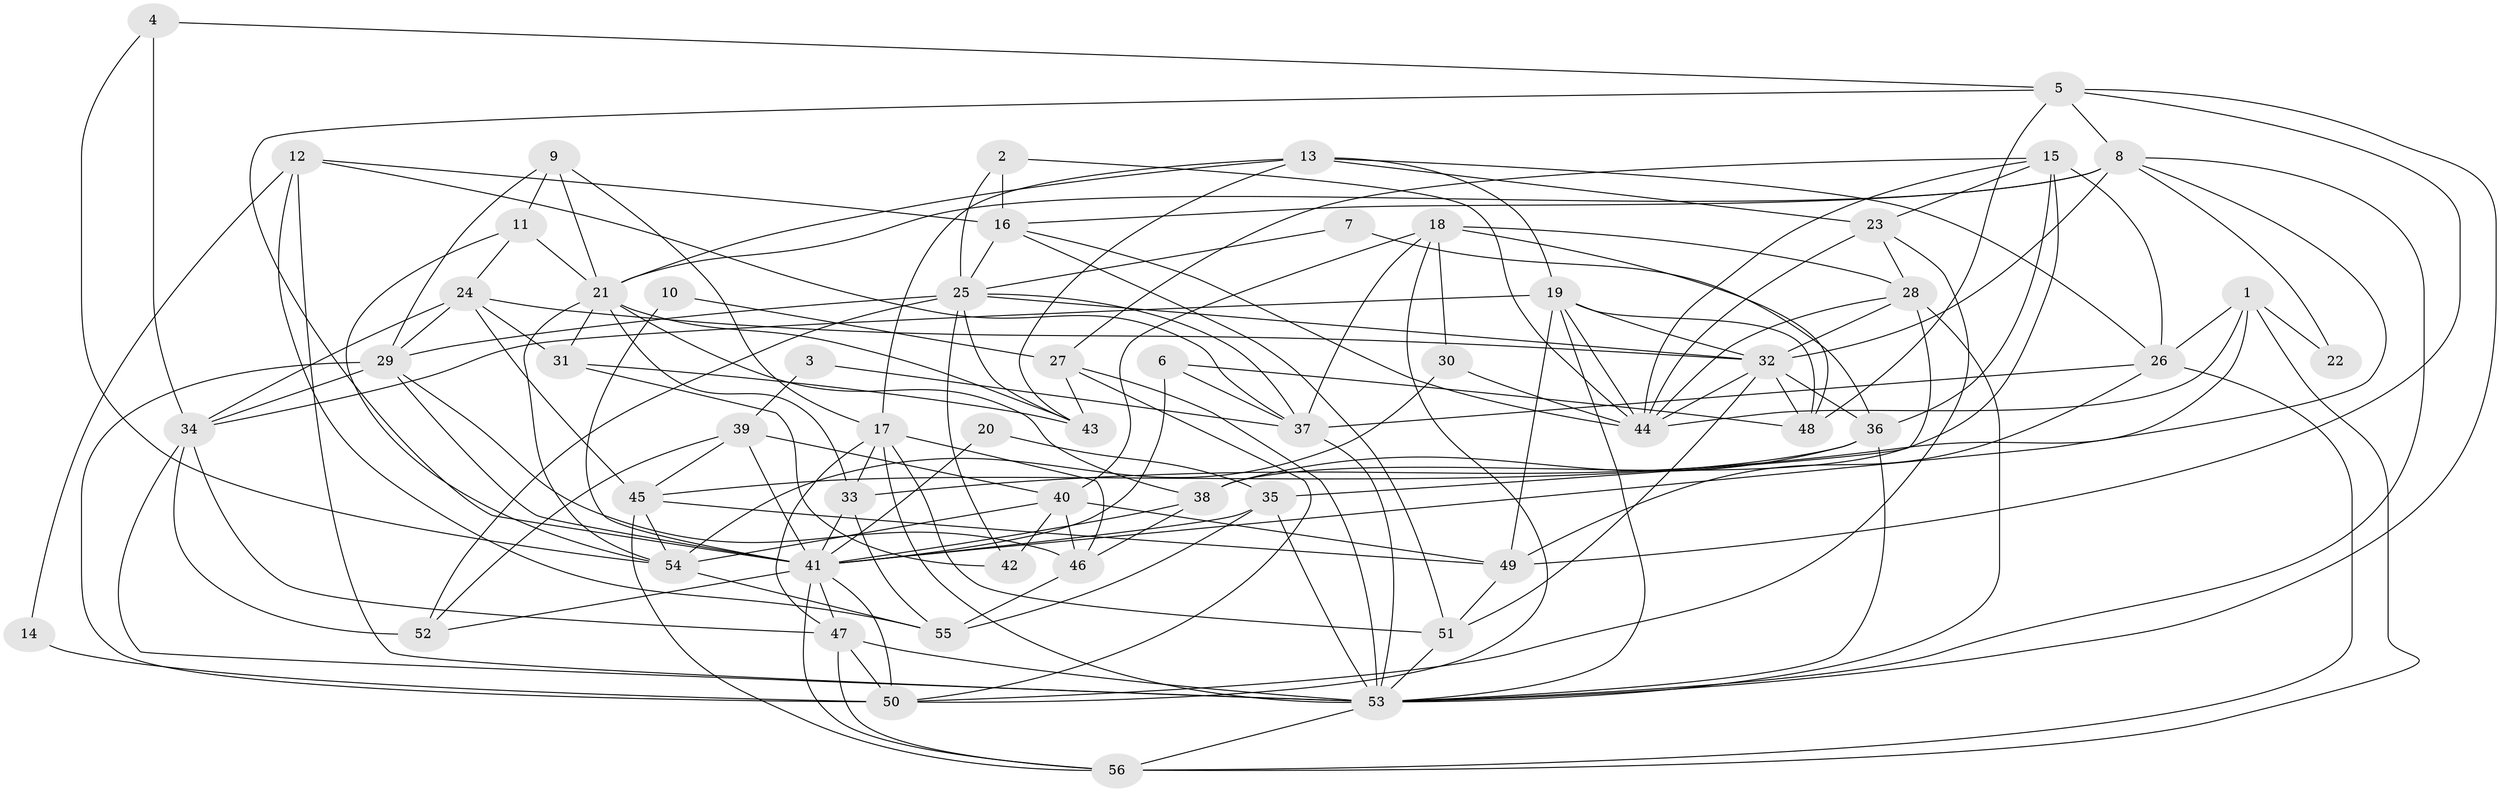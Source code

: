 // original degree distribution, {3: 0.23423423423423423, 4: 0.32432432432432434, 7: 0.04504504504504504, 5: 0.2072072072072072, 6: 0.05405405405405406, 2: 0.12612612612612611, 8: 0.009009009009009009}
// Generated by graph-tools (version 1.1) at 2025/50/03/09/25 03:50:06]
// undirected, 56 vertices, 156 edges
graph export_dot {
graph [start="1"]
  node [color=gray90,style=filled];
  1;
  2;
  3;
  4;
  5;
  6;
  7;
  8;
  9;
  10;
  11;
  12;
  13;
  14;
  15;
  16;
  17;
  18;
  19;
  20;
  21;
  22;
  23;
  24;
  25;
  26;
  27;
  28;
  29;
  30;
  31;
  32;
  33;
  34;
  35;
  36;
  37;
  38;
  39;
  40;
  41;
  42;
  43;
  44;
  45;
  46;
  47;
  48;
  49;
  50;
  51;
  52;
  53;
  54;
  55;
  56;
  1 -- 22 [weight=1.0];
  1 -- 26 [weight=1.0];
  1 -- 33 [weight=1.0];
  1 -- 44 [weight=1.0];
  1 -- 56 [weight=1.0];
  2 -- 16 [weight=1.0];
  2 -- 25 [weight=1.0];
  2 -- 44 [weight=1.0];
  3 -- 37 [weight=1.0];
  3 -- 39 [weight=1.0];
  4 -- 5 [weight=1.0];
  4 -- 34 [weight=1.0];
  4 -- 54 [weight=1.0];
  5 -- 8 [weight=1.0];
  5 -- 41 [weight=1.0];
  5 -- 48 [weight=1.0];
  5 -- 49 [weight=1.0];
  5 -- 53 [weight=1.0];
  6 -- 37 [weight=1.0];
  6 -- 41 [weight=1.0];
  6 -- 48 [weight=1.0];
  7 -- 25 [weight=1.0];
  7 -- 36 [weight=1.0];
  8 -- 16 [weight=1.0];
  8 -- 21 [weight=1.0];
  8 -- 22 [weight=1.0];
  8 -- 32 [weight=1.0];
  8 -- 41 [weight=1.0];
  8 -- 53 [weight=1.0];
  9 -- 11 [weight=1.0];
  9 -- 17 [weight=1.0];
  9 -- 21 [weight=1.0];
  9 -- 29 [weight=1.0];
  10 -- 27 [weight=1.0];
  10 -- 41 [weight=1.0];
  11 -- 21 [weight=1.0];
  11 -- 24 [weight=1.0];
  11 -- 54 [weight=1.0];
  12 -- 14 [weight=1.0];
  12 -- 16 [weight=1.0];
  12 -- 37 [weight=1.0];
  12 -- 53 [weight=1.0];
  12 -- 55 [weight=1.0];
  13 -- 17 [weight=1.0];
  13 -- 19 [weight=1.0];
  13 -- 21 [weight=1.0];
  13 -- 23 [weight=1.0];
  13 -- 26 [weight=1.0];
  13 -- 43 [weight=1.0];
  14 -- 50 [weight=1.0];
  15 -- 23 [weight=1.0];
  15 -- 26 [weight=1.0];
  15 -- 27 [weight=1.0];
  15 -- 36 [weight=1.0];
  15 -- 38 [weight=1.0];
  15 -- 44 [weight=1.0];
  16 -- 25 [weight=1.0];
  16 -- 44 [weight=1.0];
  16 -- 51 [weight=1.0];
  17 -- 33 [weight=1.0];
  17 -- 46 [weight=1.0];
  17 -- 47 [weight=1.0];
  17 -- 51 [weight=1.0];
  17 -- 53 [weight=1.0];
  18 -- 28 [weight=1.0];
  18 -- 30 [weight=1.0];
  18 -- 37 [weight=1.0];
  18 -- 40 [weight=1.0];
  18 -- 48 [weight=1.0];
  18 -- 50 [weight=1.0];
  19 -- 32 [weight=1.0];
  19 -- 34 [weight=1.0];
  19 -- 44 [weight=1.0];
  19 -- 48 [weight=1.0];
  19 -- 49 [weight=1.0];
  19 -- 53 [weight=1.0];
  20 -- 35 [weight=1.0];
  20 -- 41 [weight=1.0];
  21 -- 31 [weight=1.0];
  21 -- 33 [weight=1.0];
  21 -- 38 [weight=1.0];
  21 -- 43 [weight=1.0];
  21 -- 54 [weight=1.0];
  23 -- 28 [weight=1.0];
  23 -- 44 [weight=1.0];
  23 -- 50 [weight=1.0];
  24 -- 29 [weight=1.0];
  24 -- 31 [weight=1.0];
  24 -- 32 [weight=1.0];
  24 -- 34 [weight=1.0];
  24 -- 45 [weight=1.0];
  25 -- 29 [weight=1.0];
  25 -- 32 [weight=1.0];
  25 -- 37 [weight=1.0];
  25 -- 42 [weight=2.0];
  25 -- 43 [weight=1.0];
  25 -- 52 [weight=1.0];
  26 -- 37 [weight=1.0];
  26 -- 49 [weight=1.0];
  26 -- 56 [weight=1.0];
  27 -- 43 [weight=1.0];
  27 -- 50 [weight=1.0];
  27 -- 53 [weight=1.0];
  28 -- 32 [weight=1.0];
  28 -- 35 [weight=1.0];
  28 -- 44 [weight=1.0];
  28 -- 53 [weight=1.0];
  29 -- 34 [weight=1.0];
  29 -- 41 [weight=1.0];
  29 -- 46 [weight=1.0];
  29 -- 50 [weight=1.0];
  30 -- 44 [weight=1.0];
  30 -- 54 [weight=1.0];
  31 -- 42 [weight=1.0];
  31 -- 43 [weight=1.0];
  32 -- 36 [weight=1.0];
  32 -- 44 [weight=1.0];
  32 -- 48 [weight=1.0];
  32 -- 51 [weight=1.0];
  33 -- 41 [weight=1.0];
  33 -- 55 [weight=1.0];
  34 -- 47 [weight=1.0];
  34 -- 52 [weight=1.0];
  34 -- 53 [weight=1.0];
  35 -- 41 [weight=1.0];
  35 -- 53 [weight=1.0];
  35 -- 55 [weight=1.0];
  36 -- 38 [weight=1.0];
  36 -- 45 [weight=1.0];
  36 -- 53 [weight=1.0];
  37 -- 53 [weight=1.0];
  38 -- 41 [weight=1.0];
  38 -- 46 [weight=1.0];
  39 -- 40 [weight=1.0];
  39 -- 41 [weight=2.0];
  39 -- 45 [weight=1.0];
  39 -- 52 [weight=1.0];
  40 -- 42 [weight=1.0];
  40 -- 46 [weight=1.0];
  40 -- 49 [weight=1.0];
  40 -- 54 [weight=1.0];
  41 -- 47 [weight=1.0];
  41 -- 50 [weight=1.0];
  41 -- 52 [weight=1.0];
  41 -- 56 [weight=1.0];
  45 -- 49 [weight=1.0];
  45 -- 54 [weight=1.0];
  45 -- 56 [weight=1.0];
  46 -- 55 [weight=1.0];
  47 -- 50 [weight=1.0];
  47 -- 53 [weight=1.0];
  47 -- 56 [weight=1.0];
  49 -- 51 [weight=1.0];
  51 -- 53 [weight=1.0];
  53 -- 56 [weight=1.0];
  54 -- 55 [weight=1.0];
}
